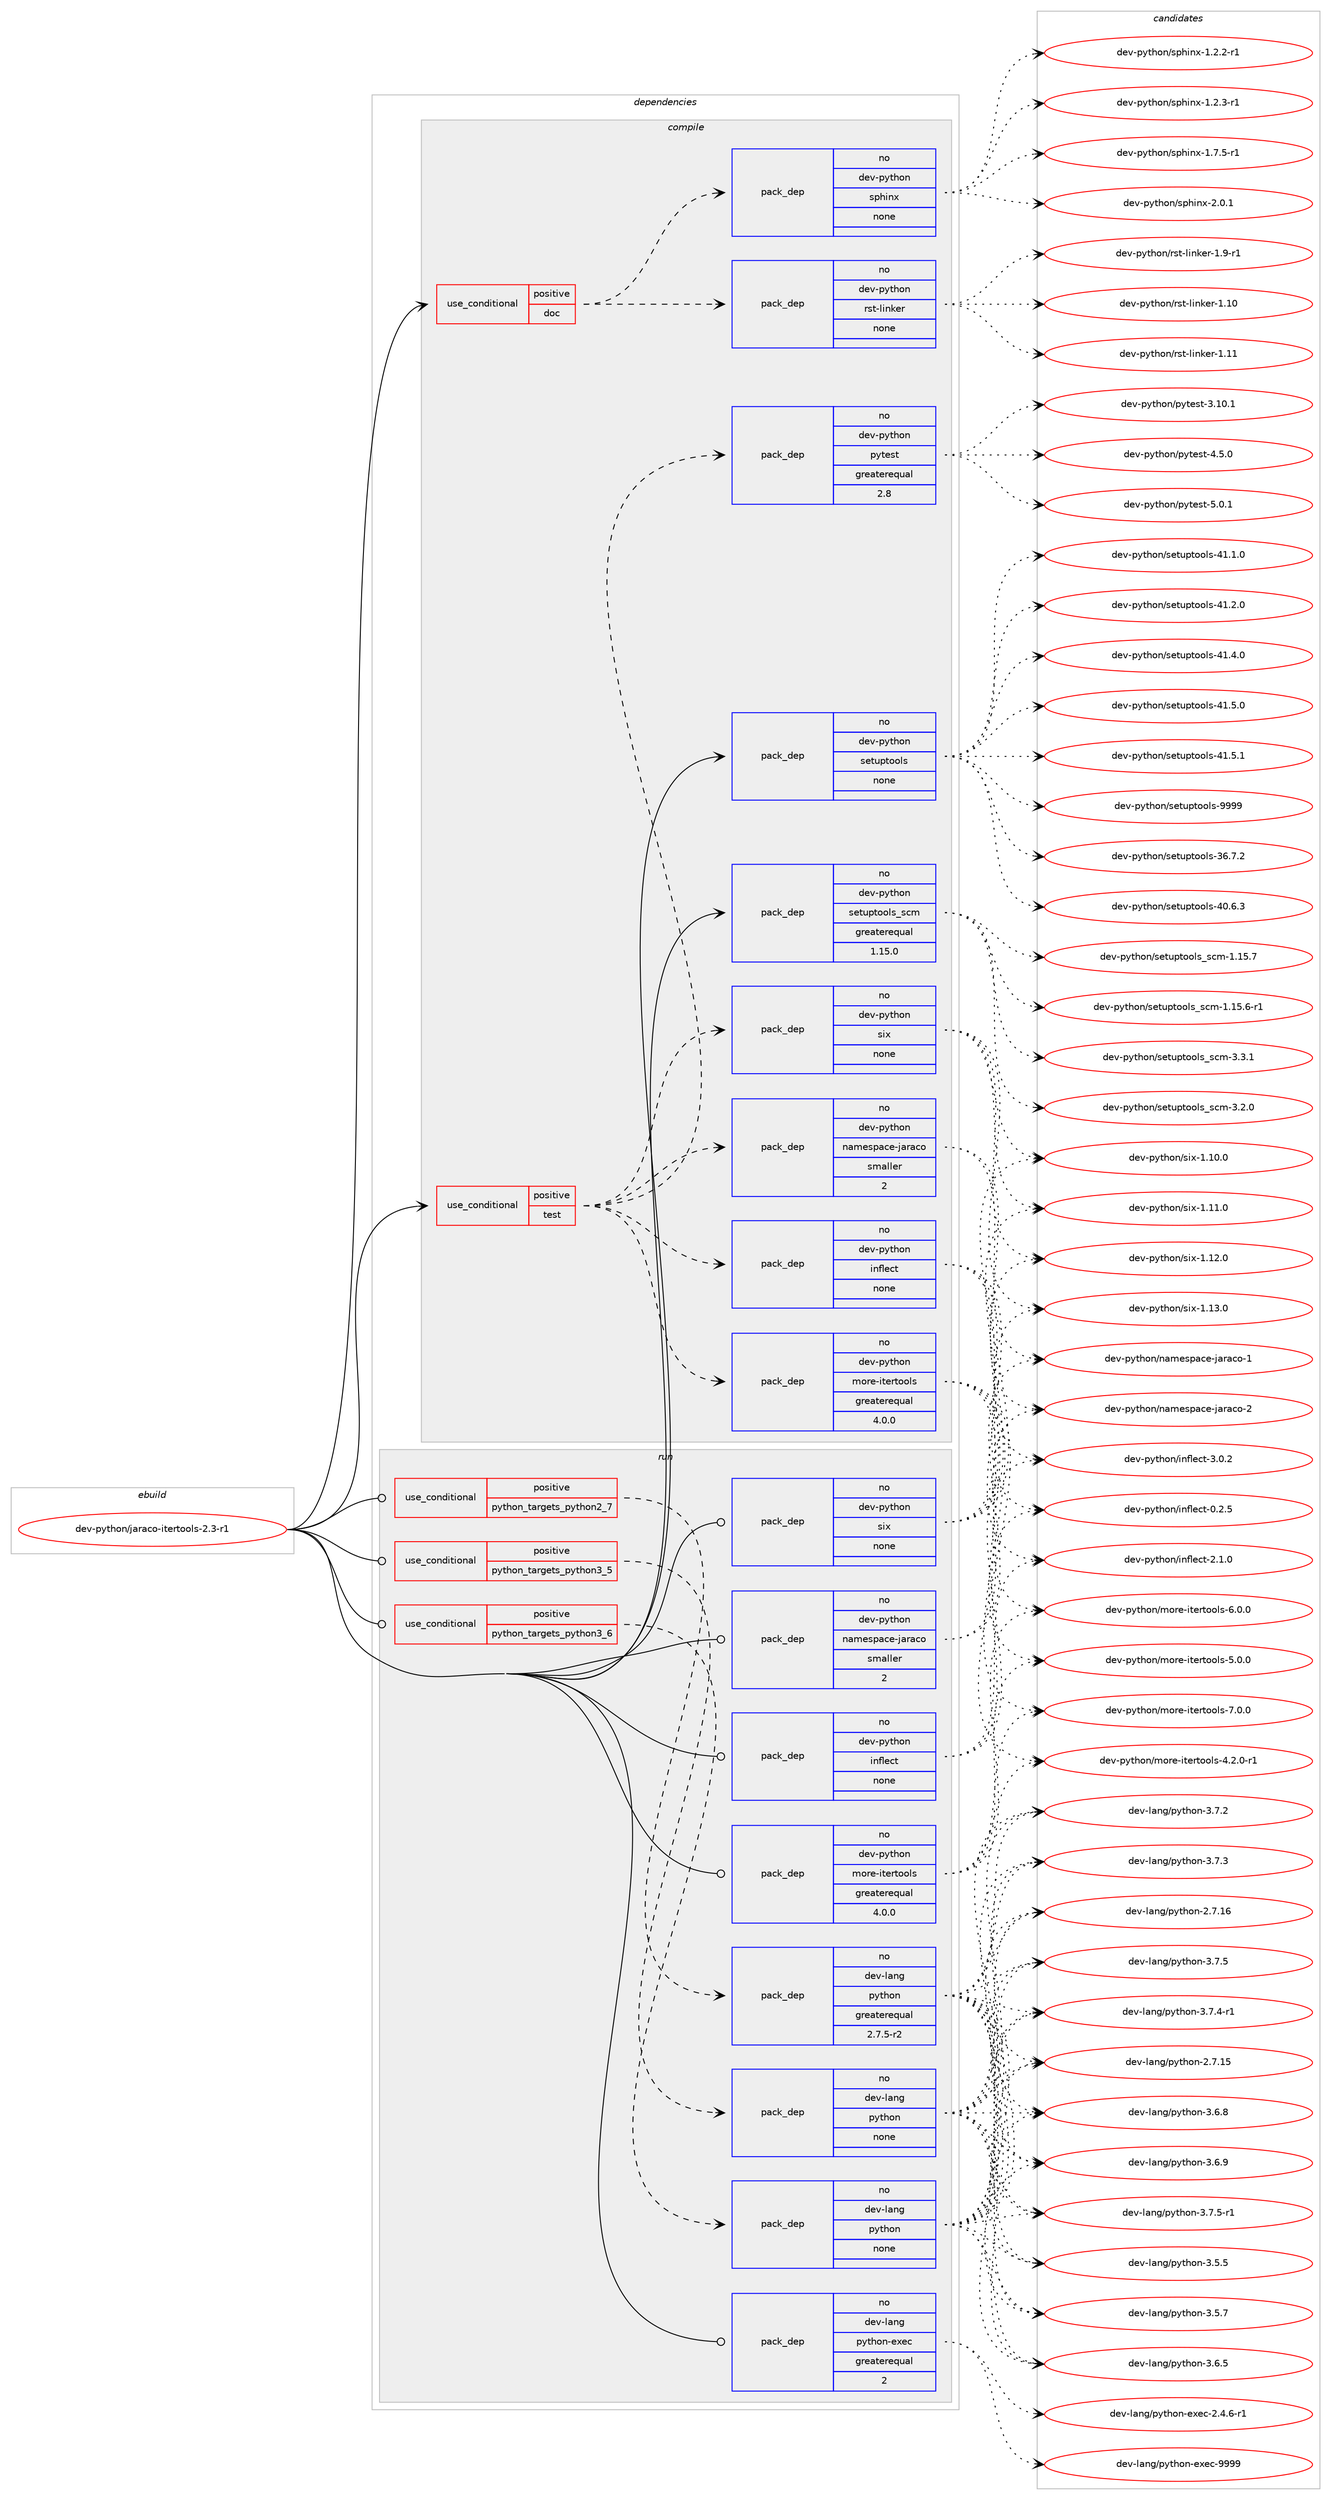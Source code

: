 digraph prolog {

# *************
# Graph options
# *************

newrank=true;
concentrate=true;
compound=true;
graph [rankdir=LR,fontname=Helvetica,fontsize=10,ranksep=1.5];#, ranksep=2.5, nodesep=0.2];
edge  [arrowhead=vee];
node  [fontname=Helvetica,fontsize=10];

# **********
# The ebuild
# **********

subgraph cluster_leftcol {
color=gray;
rank=same;
label=<<i>ebuild</i>>;
id [label="dev-python/jaraco-itertools-2.3-r1", color=red, width=4, href="../dev-python/jaraco-itertools-2.3-r1.svg"];
}

# ****************
# The dependencies
# ****************

subgraph cluster_midcol {
color=gray;
label=<<i>dependencies</i>>;
subgraph cluster_compile {
fillcolor="#eeeeee";
style=filled;
label=<<i>compile</i>>;
subgraph cond141221 {
dependency610574 [label=<<TABLE BORDER="0" CELLBORDER="1" CELLSPACING="0" CELLPADDING="4"><TR><TD ROWSPAN="3" CELLPADDING="10">use_conditional</TD></TR><TR><TD>positive</TD></TR><TR><TD>doc</TD></TR></TABLE>>, shape=none, color=red];
subgraph pack457554 {
dependency610575 [label=<<TABLE BORDER="0" CELLBORDER="1" CELLSPACING="0" CELLPADDING="4" WIDTH="220"><TR><TD ROWSPAN="6" CELLPADDING="30">pack_dep</TD></TR><TR><TD WIDTH="110">no</TD></TR><TR><TD>dev-python</TD></TR><TR><TD>sphinx</TD></TR><TR><TD>none</TD></TR><TR><TD></TD></TR></TABLE>>, shape=none, color=blue];
}
dependency610574:e -> dependency610575:w [weight=20,style="dashed",arrowhead="vee"];
subgraph pack457555 {
dependency610576 [label=<<TABLE BORDER="0" CELLBORDER="1" CELLSPACING="0" CELLPADDING="4" WIDTH="220"><TR><TD ROWSPAN="6" CELLPADDING="30">pack_dep</TD></TR><TR><TD WIDTH="110">no</TD></TR><TR><TD>dev-python</TD></TR><TR><TD>rst-linker</TD></TR><TR><TD>none</TD></TR><TR><TD></TD></TR></TABLE>>, shape=none, color=blue];
}
dependency610574:e -> dependency610576:w [weight=20,style="dashed",arrowhead="vee"];
}
id:e -> dependency610574:w [weight=20,style="solid",arrowhead="vee"];
subgraph cond141222 {
dependency610577 [label=<<TABLE BORDER="0" CELLBORDER="1" CELLSPACING="0" CELLPADDING="4"><TR><TD ROWSPAN="3" CELLPADDING="10">use_conditional</TD></TR><TR><TD>positive</TD></TR><TR><TD>test</TD></TR></TABLE>>, shape=none, color=red];
subgraph pack457556 {
dependency610578 [label=<<TABLE BORDER="0" CELLBORDER="1" CELLSPACING="0" CELLPADDING="4" WIDTH="220"><TR><TD ROWSPAN="6" CELLPADDING="30">pack_dep</TD></TR><TR><TD WIDTH="110">no</TD></TR><TR><TD>dev-python</TD></TR><TR><TD>namespace-jaraco</TD></TR><TR><TD>smaller</TD></TR><TR><TD>2</TD></TR></TABLE>>, shape=none, color=blue];
}
dependency610577:e -> dependency610578:w [weight=20,style="dashed",arrowhead="vee"];
subgraph pack457557 {
dependency610579 [label=<<TABLE BORDER="0" CELLBORDER="1" CELLSPACING="0" CELLPADDING="4" WIDTH="220"><TR><TD ROWSPAN="6" CELLPADDING="30">pack_dep</TD></TR><TR><TD WIDTH="110">no</TD></TR><TR><TD>dev-python</TD></TR><TR><TD>six</TD></TR><TR><TD>none</TD></TR><TR><TD></TD></TR></TABLE>>, shape=none, color=blue];
}
dependency610577:e -> dependency610579:w [weight=20,style="dashed",arrowhead="vee"];
subgraph pack457558 {
dependency610580 [label=<<TABLE BORDER="0" CELLBORDER="1" CELLSPACING="0" CELLPADDING="4" WIDTH="220"><TR><TD ROWSPAN="6" CELLPADDING="30">pack_dep</TD></TR><TR><TD WIDTH="110">no</TD></TR><TR><TD>dev-python</TD></TR><TR><TD>inflect</TD></TR><TR><TD>none</TD></TR><TR><TD></TD></TR></TABLE>>, shape=none, color=blue];
}
dependency610577:e -> dependency610580:w [weight=20,style="dashed",arrowhead="vee"];
subgraph pack457559 {
dependency610581 [label=<<TABLE BORDER="0" CELLBORDER="1" CELLSPACING="0" CELLPADDING="4" WIDTH="220"><TR><TD ROWSPAN="6" CELLPADDING="30">pack_dep</TD></TR><TR><TD WIDTH="110">no</TD></TR><TR><TD>dev-python</TD></TR><TR><TD>more-itertools</TD></TR><TR><TD>greaterequal</TD></TR><TR><TD>4.0.0</TD></TR></TABLE>>, shape=none, color=blue];
}
dependency610577:e -> dependency610581:w [weight=20,style="dashed",arrowhead="vee"];
subgraph pack457560 {
dependency610582 [label=<<TABLE BORDER="0" CELLBORDER="1" CELLSPACING="0" CELLPADDING="4" WIDTH="220"><TR><TD ROWSPAN="6" CELLPADDING="30">pack_dep</TD></TR><TR><TD WIDTH="110">no</TD></TR><TR><TD>dev-python</TD></TR><TR><TD>pytest</TD></TR><TR><TD>greaterequal</TD></TR><TR><TD>2.8</TD></TR></TABLE>>, shape=none, color=blue];
}
dependency610577:e -> dependency610582:w [weight=20,style="dashed",arrowhead="vee"];
}
id:e -> dependency610577:w [weight=20,style="solid",arrowhead="vee"];
subgraph pack457561 {
dependency610583 [label=<<TABLE BORDER="0" CELLBORDER="1" CELLSPACING="0" CELLPADDING="4" WIDTH="220"><TR><TD ROWSPAN="6" CELLPADDING="30">pack_dep</TD></TR><TR><TD WIDTH="110">no</TD></TR><TR><TD>dev-python</TD></TR><TR><TD>setuptools</TD></TR><TR><TD>none</TD></TR><TR><TD></TD></TR></TABLE>>, shape=none, color=blue];
}
id:e -> dependency610583:w [weight=20,style="solid",arrowhead="vee"];
subgraph pack457562 {
dependency610584 [label=<<TABLE BORDER="0" CELLBORDER="1" CELLSPACING="0" CELLPADDING="4" WIDTH="220"><TR><TD ROWSPAN="6" CELLPADDING="30">pack_dep</TD></TR><TR><TD WIDTH="110">no</TD></TR><TR><TD>dev-python</TD></TR><TR><TD>setuptools_scm</TD></TR><TR><TD>greaterequal</TD></TR><TR><TD>1.15.0</TD></TR></TABLE>>, shape=none, color=blue];
}
id:e -> dependency610584:w [weight=20,style="solid",arrowhead="vee"];
}
subgraph cluster_compileandrun {
fillcolor="#eeeeee";
style=filled;
label=<<i>compile and run</i>>;
}
subgraph cluster_run {
fillcolor="#eeeeee";
style=filled;
label=<<i>run</i>>;
subgraph cond141223 {
dependency610585 [label=<<TABLE BORDER="0" CELLBORDER="1" CELLSPACING="0" CELLPADDING="4"><TR><TD ROWSPAN="3" CELLPADDING="10">use_conditional</TD></TR><TR><TD>positive</TD></TR><TR><TD>python_targets_python2_7</TD></TR></TABLE>>, shape=none, color=red];
subgraph pack457563 {
dependency610586 [label=<<TABLE BORDER="0" CELLBORDER="1" CELLSPACING="0" CELLPADDING="4" WIDTH="220"><TR><TD ROWSPAN="6" CELLPADDING="30">pack_dep</TD></TR><TR><TD WIDTH="110">no</TD></TR><TR><TD>dev-lang</TD></TR><TR><TD>python</TD></TR><TR><TD>greaterequal</TD></TR><TR><TD>2.7.5-r2</TD></TR></TABLE>>, shape=none, color=blue];
}
dependency610585:e -> dependency610586:w [weight=20,style="dashed",arrowhead="vee"];
}
id:e -> dependency610585:w [weight=20,style="solid",arrowhead="odot"];
subgraph cond141224 {
dependency610587 [label=<<TABLE BORDER="0" CELLBORDER="1" CELLSPACING="0" CELLPADDING="4"><TR><TD ROWSPAN="3" CELLPADDING="10">use_conditional</TD></TR><TR><TD>positive</TD></TR><TR><TD>python_targets_python3_5</TD></TR></TABLE>>, shape=none, color=red];
subgraph pack457564 {
dependency610588 [label=<<TABLE BORDER="0" CELLBORDER="1" CELLSPACING="0" CELLPADDING="4" WIDTH="220"><TR><TD ROWSPAN="6" CELLPADDING="30">pack_dep</TD></TR><TR><TD WIDTH="110">no</TD></TR><TR><TD>dev-lang</TD></TR><TR><TD>python</TD></TR><TR><TD>none</TD></TR><TR><TD></TD></TR></TABLE>>, shape=none, color=blue];
}
dependency610587:e -> dependency610588:w [weight=20,style="dashed",arrowhead="vee"];
}
id:e -> dependency610587:w [weight=20,style="solid",arrowhead="odot"];
subgraph cond141225 {
dependency610589 [label=<<TABLE BORDER="0" CELLBORDER="1" CELLSPACING="0" CELLPADDING="4"><TR><TD ROWSPAN="3" CELLPADDING="10">use_conditional</TD></TR><TR><TD>positive</TD></TR><TR><TD>python_targets_python3_6</TD></TR></TABLE>>, shape=none, color=red];
subgraph pack457565 {
dependency610590 [label=<<TABLE BORDER="0" CELLBORDER="1" CELLSPACING="0" CELLPADDING="4" WIDTH="220"><TR><TD ROWSPAN="6" CELLPADDING="30">pack_dep</TD></TR><TR><TD WIDTH="110">no</TD></TR><TR><TD>dev-lang</TD></TR><TR><TD>python</TD></TR><TR><TD>none</TD></TR><TR><TD></TD></TR></TABLE>>, shape=none, color=blue];
}
dependency610589:e -> dependency610590:w [weight=20,style="dashed",arrowhead="vee"];
}
id:e -> dependency610589:w [weight=20,style="solid",arrowhead="odot"];
subgraph pack457566 {
dependency610591 [label=<<TABLE BORDER="0" CELLBORDER="1" CELLSPACING="0" CELLPADDING="4" WIDTH="220"><TR><TD ROWSPAN="6" CELLPADDING="30">pack_dep</TD></TR><TR><TD WIDTH="110">no</TD></TR><TR><TD>dev-lang</TD></TR><TR><TD>python-exec</TD></TR><TR><TD>greaterequal</TD></TR><TR><TD>2</TD></TR></TABLE>>, shape=none, color=blue];
}
id:e -> dependency610591:w [weight=20,style="solid",arrowhead="odot"];
subgraph pack457567 {
dependency610592 [label=<<TABLE BORDER="0" CELLBORDER="1" CELLSPACING="0" CELLPADDING="4" WIDTH="220"><TR><TD ROWSPAN="6" CELLPADDING="30">pack_dep</TD></TR><TR><TD WIDTH="110">no</TD></TR><TR><TD>dev-python</TD></TR><TR><TD>inflect</TD></TR><TR><TD>none</TD></TR><TR><TD></TD></TR></TABLE>>, shape=none, color=blue];
}
id:e -> dependency610592:w [weight=20,style="solid",arrowhead="odot"];
subgraph pack457568 {
dependency610593 [label=<<TABLE BORDER="0" CELLBORDER="1" CELLSPACING="0" CELLPADDING="4" WIDTH="220"><TR><TD ROWSPAN="6" CELLPADDING="30">pack_dep</TD></TR><TR><TD WIDTH="110">no</TD></TR><TR><TD>dev-python</TD></TR><TR><TD>more-itertools</TD></TR><TR><TD>greaterequal</TD></TR><TR><TD>4.0.0</TD></TR></TABLE>>, shape=none, color=blue];
}
id:e -> dependency610593:w [weight=20,style="solid",arrowhead="odot"];
subgraph pack457569 {
dependency610594 [label=<<TABLE BORDER="0" CELLBORDER="1" CELLSPACING="0" CELLPADDING="4" WIDTH="220"><TR><TD ROWSPAN="6" CELLPADDING="30">pack_dep</TD></TR><TR><TD WIDTH="110">no</TD></TR><TR><TD>dev-python</TD></TR><TR><TD>namespace-jaraco</TD></TR><TR><TD>smaller</TD></TR><TR><TD>2</TD></TR></TABLE>>, shape=none, color=blue];
}
id:e -> dependency610594:w [weight=20,style="solid",arrowhead="odot"];
subgraph pack457570 {
dependency610595 [label=<<TABLE BORDER="0" CELLBORDER="1" CELLSPACING="0" CELLPADDING="4" WIDTH="220"><TR><TD ROWSPAN="6" CELLPADDING="30">pack_dep</TD></TR><TR><TD WIDTH="110">no</TD></TR><TR><TD>dev-python</TD></TR><TR><TD>six</TD></TR><TR><TD>none</TD></TR><TR><TD></TD></TR></TABLE>>, shape=none, color=blue];
}
id:e -> dependency610595:w [weight=20,style="solid",arrowhead="odot"];
}
}

# **************
# The candidates
# **************

subgraph cluster_choices {
rank=same;
color=gray;
label=<<i>candidates</i>>;

subgraph choice457554 {
color=black;
nodesep=1;
choice10010111845112121116104111110471151121041051101204549465046504511449 [label="dev-python/sphinx-1.2.2-r1", color=red, width=4,href="../dev-python/sphinx-1.2.2-r1.svg"];
choice10010111845112121116104111110471151121041051101204549465046514511449 [label="dev-python/sphinx-1.2.3-r1", color=red, width=4,href="../dev-python/sphinx-1.2.3-r1.svg"];
choice10010111845112121116104111110471151121041051101204549465546534511449 [label="dev-python/sphinx-1.7.5-r1", color=red, width=4,href="../dev-python/sphinx-1.7.5-r1.svg"];
choice1001011184511212111610411111047115112104105110120455046484649 [label="dev-python/sphinx-2.0.1", color=red, width=4,href="../dev-python/sphinx-2.0.1.svg"];
dependency610575:e -> choice10010111845112121116104111110471151121041051101204549465046504511449:w [style=dotted,weight="100"];
dependency610575:e -> choice10010111845112121116104111110471151121041051101204549465046514511449:w [style=dotted,weight="100"];
dependency610575:e -> choice10010111845112121116104111110471151121041051101204549465546534511449:w [style=dotted,weight="100"];
dependency610575:e -> choice1001011184511212111610411111047115112104105110120455046484649:w [style=dotted,weight="100"];
}
subgraph choice457555 {
color=black;
nodesep=1;
choice1001011184511212111610411111047114115116451081051101071011144549464948 [label="dev-python/rst-linker-1.10", color=red, width=4,href="../dev-python/rst-linker-1.10.svg"];
choice1001011184511212111610411111047114115116451081051101071011144549464949 [label="dev-python/rst-linker-1.11", color=red, width=4,href="../dev-python/rst-linker-1.11.svg"];
choice100101118451121211161041111104711411511645108105110107101114454946574511449 [label="dev-python/rst-linker-1.9-r1", color=red, width=4,href="../dev-python/rst-linker-1.9-r1.svg"];
dependency610576:e -> choice1001011184511212111610411111047114115116451081051101071011144549464948:w [style=dotted,weight="100"];
dependency610576:e -> choice1001011184511212111610411111047114115116451081051101071011144549464949:w [style=dotted,weight="100"];
dependency610576:e -> choice100101118451121211161041111104711411511645108105110107101114454946574511449:w [style=dotted,weight="100"];
}
subgraph choice457556 {
color=black;
nodesep=1;
choice1001011184511212111610411111047110971091011151129799101451069711497991114549 [label="dev-python/namespace-jaraco-1", color=red, width=4,href="../dev-python/namespace-jaraco-1.svg"];
choice1001011184511212111610411111047110971091011151129799101451069711497991114550 [label="dev-python/namespace-jaraco-2", color=red, width=4,href="../dev-python/namespace-jaraco-2.svg"];
dependency610578:e -> choice1001011184511212111610411111047110971091011151129799101451069711497991114549:w [style=dotted,weight="100"];
dependency610578:e -> choice1001011184511212111610411111047110971091011151129799101451069711497991114550:w [style=dotted,weight="100"];
}
subgraph choice457557 {
color=black;
nodesep=1;
choice100101118451121211161041111104711510512045494649484648 [label="dev-python/six-1.10.0", color=red, width=4,href="../dev-python/six-1.10.0.svg"];
choice100101118451121211161041111104711510512045494649494648 [label="dev-python/six-1.11.0", color=red, width=4,href="../dev-python/six-1.11.0.svg"];
choice100101118451121211161041111104711510512045494649504648 [label="dev-python/six-1.12.0", color=red, width=4,href="../dev-python/six-1.12.0.svg"];
choice100101118451121211161041111104711510512045494649514648 [label="dev-python/six-1.13.0", color=red, width=4,href="../dev-python/six-1.13.0.svg"];
dependency610579:e -> choice100101118451121211161041111104711510512045494649484648:w [style=dotted,weight="100"];
dependency610579:e -> choice100101118451121211161041111104711510512045494649494648:w [style=dotted,weight="100"];
dependency610579:e -> choice100101118451121211161041111104711510512045494649504648:w [style=dotted,weight="100"];
dependency610579:e -> choice100101118451121211161041111104711510512045494649514648:w [style=dotted,weight="100"];
}
subgraph choice457558 {
color=black;
nodesep=1;
choice100101118451121211161041111104710511010210810199116454846504653 [label="dev-python/inflect-0.2.5", color=red, width=4,href="../dev-python/inflect-0.2.5.svg"];
choice100101118451121211161041111104710511010210810199116455046494648 [label="dev-python/inflect-2.1.0", color=red, width=4,href="../dev-python/inflect-2.1.0.svg"];
choice100101118451121211161041111104710511010210810199116455146484650 [label="dev-python/inflect-3.0.2", color=red, width=4,href="../dev-python/inflect-3.0.2.svg"];
dependency610580:e -> choice100101118451121211161041111104710511010210810199116454846504653:w [style=dotted,weight="100"];
dependency610580:e -> choice100101118451121211161041111104710511010210810199116455046494648:w [style=dotted,weight="100"];
dependency610580:e -> choice100101118451121211161041111104710511010210810199116455146484650:w [style=dotted,weight="100"];
}
subgraph choice457559 {
color=black;
nodesep=1;
choice1001011184511212111610411111047109111114101451051161011141161111111081154552465046484511449 [label="dev-python/more-itertools-4.2.0-r1", color=red, width=4,href="../dev-python/more-itertools-4.2.0-r1.svg"];
choice100101118451121211161041111104710911111410145105116101114116111111108115455346484648 [label="dev-python/more-itertools-5.0.0", color=red, width=4,href="../dev-python/more-itertools-5.0.0.svg"];
choice100101118451121211161041111104710911111410145105116101114116111111108115455446484648 [label="dev-python/more-itertools-6.0.0", color=red, width=4,href="../dev-python/more-itertools-6.0.0.svg"];
choice100101118451121211161041111104710911111410145105116101114116111111108115455546484648 [label="dev-python/more-itertools-7.0.0", color=red, width=4,href="../dev-python/more-itertools-7.0.0.svg"];
dependency610581:e -> choice1001011184511212111610411111047109111114101451051161011141161111111081154552465046484511449:w [style=dotted,weight="100"];
dependency610581:e -> choice100101118451121211161041111104710911111410145105116101114116111111108115455346484648:w [style=dotted,weight="100"];
dependency610581:e -> choice100101118451121211161041111104710911111410145105116101114116111111108115455446484648:w [style=dotted,weight="100"];
dependency610581:e -> choice100101118451121211161041111104710911111410145105116101114116111111108115455546484648:w [style=dotted,weight="100"];
}
subgraph choice457560 {
color=black;
nodesep=1;
choice100101118451121211161041111104711212111610111511645514649484649 [label="dev-python/pytest-3.10.1", color=red, width=4,href="../dev-python/pytest-3.10.1.svg"];
choice1001011184511212111610411111047112121116101115116455246534648 [label="dev-python/pytest-4.5.0", color=red, width=4,href="../dev-python/pytest-4.5.0.svg"];
choice1001011184511212111610411111047112121116101115116455346484649 [label="dev-python/pytest-5.0.1", color=red, width=4,href="../dev-python/pytest-5.0.1.svg"];
dependency610582:e -> choice100101118451121211161041111104711212111610111511645514649484649:w [style=dotted,weight="100"];
dependency610582:e -> choice1001011184511212111610411111047112121116101115116455246534648:w [style=dotted,weight="100"];
dependency610582:e -> choice1001011184511212111610411111047112121116101115116455346484649:w [style=dotted,weight="100"];
}
subgraph choice457561 {
color=black;
nodesep=1;
choice100101118451121211161041111104711510111611711211611111110811545515446554650 [label="dev-python/setuptools-36.7.2", color=red, width=4,href="../dev-python/setuptools-36.7.2.svg"];
choice100101118451121211161041111104711510111611711211611111110811545524846544651 [label="dev-python/setuptools-40.6.3", color=red, width=4,href="../dev-python/setuptools-40.6.3.svg"];
choice100101118451121211161041111104711510111611711211611111110811545524946494648 [label="dev-python/setuptools-41.1.0", color=red, width=4,href="../dev-python/setuptools-41.1.0.svg"];
choice100101118451121211161041111104711510111611711211611111110811545524946504648 [label="dev-python/setuptools-41.2.0", color=red, width=4,href="../dev-python/setuptools-41.2.0.svg"];
choice100101118451121211161041111104711510111611711211611111110811545524946524648 [label="dev-python/setuptools-41.4.0", color=red, width=4,href="../dev-python/setuptools-41.4.0.svg"];
choice100101118451121211161041111104711510111611711211611111110811545524946534648 [label="dev-python/setuptools-41.5.0", color=red, width=4,href="../dev-python/setuptools-41.5.0.svg"];
choice100101118451121211161041111104711510111611711211611111110811545524946534649 [label="dev-python/setuptools-41.5.1", color=red, width=4,href="../dev-python/setuptools-41.5.1.svg"];
choice10010111845112121116104111110471151011161171121161111111081154557575757 [label="dev-python/setuptools-9999", color=red, width=4,href="../dev-python/setuptools-9999.svg"];
dependency610583:e -> choice100101118451121211161041111104711510111611711211611111110811545515446554650:w [style=dotted,weight="100"];
dependency610583:e -> choice100101118451121211161041111104711510111611711211611111110811545524846544651:w [style=dotted,weight="100"];
dependency610583:e -> choice100101118451121211161041111104711510111611711211611111110811545524946494648:w [style=dotted,weight="100"];
dependency610583:e -> choice100101118451121211161041111104711510111611711211611111110811545524946504648:w [style=dotted,weight="100"];
dependency610583:e -> choice100101118451121211161041111104711510111611711211611111110811545524946524648:w [style=dotted,weight="100"];
dependency610583:e -> choice100101118451121211161041111104711510111611711211611111110811545524946534648:w [style=dotted,weight="100"];
dependency610583:e -> choice100101118451121211161041111104711510111611711211611111110811545524946534649:w [style=dotted,weight="100"];
dependency610583:e -> choice10010111845112121116104111110471151011161171121161111111081154557575757:w [style=dotted,weight="100"];
}
subgraph choice457562 {
color=black;
nodesep=1;
choice10010111845112121116104111110471151011161171121161111111081159511599109454946495346544511449 [label="dev-python/setuptools_scm-1.15.6-r1", color=red, width=4,href="../dev-python/setuptools_scm-1.15.6-r1.svg"];
choice1001011184511212111610411111047115101116117112116111111108115951159910945494649534655 [label="dev-python/setuptools_scm-1.15.7", color=red, width=4,href="../dev-python/setuptools_scm-1.15.7.svg"];
choice10010111845112121116104111110471151011161171121161111111081159511599109455146504648 [label="dev-python/setuptools_scm-3.2.0", color=red, width=4,href="../dev-python/setuptools_scm-3.2.0.svg"];
choice10010111845112121116104111110471151011161171121161111111081159511599109455146514649 [label="dev-python/setuptools_scm-3.3.1", color=red, width=4,href="../dev-python/setuptools_scm-3.3.1.svg"];
dependency610584:e -> choice10010111845112121116104111110471151011161171121161111111081159511599109454946495346544511449:w [style=dotted,weight="100"];
dependency610584:e -> choice1001011184511212111610411111047115101116117112116111111108115951159910945494649534655:w [style=dotted,weight="100"];
dependency610584:e -> choice10010111845112121116104111110471151011161171121161111111081159511599109455146504648:w [style=dotted,weight="100"];
dependency610584:e -> choice10010111845112121116104111110471151011161171121161111111081159511599109455146514649:w [style=dotted,weight="100"];
}
subgraph choice457563 {
color=black;
nodesep=1;
choice10010111845108971101034711212111610411111045504655464953 [label="dev-lang/python-2.7.15", color=red, width=4,href="../dev-lang/python-2.7.15.svg"];
choice10010111845108971101034711212111610411111045504655464954 [label="dev-lang/python-2.7.16", color=red, width=4,href="../dev-lang/python-2.7.16.svg"];
choice100101118451089711010347112121116104111110455146534653 [label="dev-lang/python-3.5.5", color=red, width=4,href="../dev-lang/python-3.5.5.svg"];
choice100101118451089711010347112121116104111110455146534655 [label="dev-lang/python-3.5.7", color=red, width=4,href="../dev-lang/python-3.5.7.svg"];
choice100101118451089711010347112121116104111110455146544653 [label="dev-lang/python-3.6.5", color=red, width=4,href="../dev-lang/python-3.6.5.svg"];
choice100101118451089711010347112121116104111110455146544656 [label="dev-lang/python-3.6.8", color=red, width=4,href="../dev-lang/python-3.6.8.svg"];
choice100101118451089711010347112121116104111110455146544657 [label="dev-lang/python-3.6.9", color=red, width=4,href="../dev-lang/python-3.6.9.svg"];
choice100101118451089711010347112121116104111110455146554650 [label="dev-lang/python-3.7.2", color=red, width=4,href="../dev-lang/python-3.7.2.svg"];
choice100101118451089711010347112121116104111110455146554651 [label="dev-lang/python-3.7.3", color=red, width=4,href="../dev-lang/python-3.7.3.svg"];
choice1001011184510897110103471121211161041111104551465546524511449 [label="dev-lang/python-3.7.4-r1", color=red, width=4,href="../dev-lang/python-3.7.4-r1.svg"];
choice100101118451089711010347112121116104111110455146554653 [label="dev-lang/python-3.7.5", color=red, width=4,href="../dev-lang/python-3.7.5.svg"];
choice1001011184510897110103471121211161041111104551465546534511449 [label="dev-lang/python-3.7.5-r1", color=red, width=4,href="../dev-lang/python-3.7.5-r1.svg"];
dependency610586:e -> choice10010111845108971101034711212111610411111045504655464953:w [style=dotted,weight="100"];
dependency610586:e -> choice10010111845108971101034711212111610411111045504655464954:w [style=dotted,weight="100"];
dependency610586:e -> choice100101118451089711010347112121116104111110455146534653:w [style=dotted,weight="100"];
dependency610586:e -> choice100101118451089711010347112121116104111110455146534655:w [style=dotted,weight="100"];
dependency610586:e -> choice100101118451089711010347112121116104111110455146544653:w [style=dotted,weight="100"];
dependency610586:e -> choice100101118451089711010347112121116104111110455146544656:w [style=dotted,weight="100"];
dependency610586:e -> choice100101118451089711010347112121116104111110455146544657:w [style=dotted,weight="100"];
dependency610586:e -> choice100101118451089711010347112121116104111110455146554650:w [style=dotted,weight="100"];
dependency610586:e -> choice100101118451089711010347112121116104111110455146554651:w [style=dotted,weight="100"];
dependency610586:e -> choice1001011184510897110103471121211161041111104551465546524511449:w [style=dotted,weight="100"];
dependency610586:e -> choice100101118451089711010347112121116104111110455146554653:w [style=dotted,weight="100"];
dependency610586:e -> choice1001011184510897110103471121211161041111104551465546534511449:w [style=dotted,weight="100"];
}
subgraph choice457564 {
color=black;
nodesep=1;
choice10010111845108971101034711212111610411111045504655464953 [label="dev-lang/python-2.7.15", color=red, width=4,href="../dev-lang/python-2.7.15.svg"];
choice10010111845108971101034711212111610411111045504655464954 [label="dev-lang/python-2.7.16", color=red, width=4,href="../dev-lang/python-2.7.16.svg"];
choice100101118451089711010347112121116104111110455146534653 [label="dev-lang/python-3.5.5", color=red, width=4,href="../dev-lang/python-3.5.5.svg"];
choice100101118451089711010347112121116104111110455146534655 [label="dev-lang/python-3.5.7", color=red, width=4,href="../dev-lang/python-3.5.7.svg"];
choice100101118451089711010347112121116104111110455146544653 [label="dev-lang/python-3.6.5", color=red, width=4,href="../dev-lang/python-3.6.5.svg"];
choice100101118451089711010347112121116104111110455146544656 [label="dev-lang/python-3.6.8", color=red, width=4,href="../dev-lang/python-3.6.8.svg"];
choice100101118451089711010347112121116104111110455146544657 [label="dev-lang/python-3.6.9", color=red, width=4,href="../dev-lang/python-3.6.9.svg"];
choice100101118451089711010347112121116104111110455146554650 [label="dev-lang/python-3.7.2", color=red, width=4,href="../dev-lang/python-3.7.2.svg"];
choice100101118451089711010347112121116104111110455146554651 [label="dev-lang/python-3.7.3", color=red, width=4,href="../dev-lang/python-3.7.3.svg"];
choice1001011184510897110103471121211161041111104551465546524511449 [label="dev-lang/python-3.7.4-r1", color=red, width=4,href="../dev-lang/python-3.7.4-r1.svg"];
choice100101118451089711010347112121116104111110455146554653 [label="dev-lang/python-3.7.5", color=red, width=4,href="../dev-lang/python-3.7.5.svg"];
choice1001011184510897110103471121211161041111104551465546534511449 [label="dev-lang/python-3.7.5-r1", color=red, width=4,href="../dev-lang/python-3.7.5-r1.svg"];
dependency610588:e -> choice10010111845108971101034711212111610411111045504655464953:w [style=dotted,weight="100"];
dependency610588:e -> choice10010111845108971101034711212111610411111045504655464954:w [style=dotted,weight="100"];
dependency610588:e -> choice100101118451089711010347112121116104111110455146534653:w [style=dotted,weight="100"];
dependency610588:e -> choice100101118451089711010347112121116104111110455146534655:w [style=dotted,weight="100"];
dependency610588:e -> choice100101118451089711010347112121116104111110455146544653:w [style=dotted,weight="100"];
dependency610588:e -> choice100101118451089711010347112121116104111110455146544656:w [style=dotted,weight="100"];
dependency610588:e -> choice100101118451089711010347112121116104111110455146544657:w [style=dotted,weight="100"];
dependency610588:e -> choice100101118451089711010347112121116104111110455146554650:w [style=dotted,weight="100"];
dependency610588:e -> choice100101118451089711010347112121116104111110455146554651:w [style=dotted,weight="100"];
dependency610588:e -> choice1001011184510897110103471121211161041111104551465546524511449:w [style=dotted,weight="100"];
dependency610588:e -> choice100101118451089711010347112121116104111110455146554653:w [style=dotted,weight="100"];
dependency610588:e -> choice1001011184510897110103471121211161041111104551465546534511449:w [style=dotted,weight="100"];
}
subgraph choice457565 {
color=black;
nodesep=1;
choice10010111845108971101034711212111610411111045504655464953 [label="dev-lang/python-2.7.15", color=red, width=4,href="../dev-lang/python-2.7.15.svg"];
choice10010111845108971101034711212111610411111045504655464954 [label="dev-lang/python-2.7.16", color=red, width=4,href="../dev-lang/python-2.7.16.svg"];
choice100101118451089711010347112121116104111110455146534653 [label="dev-lang/python-3.5.5", color=red, width=4,href="../dev-lang/python-3.5.5.svg"];
choice100101118451089711010347112121116104111110455146534655 [label="dev-lang/python-3.5.7", color=red, width=4,href="../dev-lang/python-3.5.7.svg"];
choice100101118451089711010347112121116104111110455146544653 [label="dev-lang/python-3.6.5", color=red, width=4,href="../dev-lang/python-3.6.5.svg"];
choice100101118451089711010347112121116104111110455146544656 [label="dev-lang/python-3.6.8", color=red, width=4,href="../dev-lang/python-3.6.8.svg"];
choice100101118451089711010347112121116104111110455146544657 [label="dev-lang/python-3.6.9", color=red, width=4,href="../dev-lang/python-3.6.9.svg"];
choice100101118451089711010347112121116104111110455146554650 [label="dev-lang/python-3.7.2", color=red, width=4,href="../dev-lang/python-3.7.2.svg"];
choice100101118451089711010347112121116104111110455146554651 [label="dev-lang/python-3.7.3", color=red, width=4,href="../dev-lang/python-3.7.3.svg"];
choice1001011184510897110103471121211161041111104551465546524511449 [label="dev-lang/python-3.7.4-r1", color=red, width=4,href="../dev-lang/python-3.7.4-r1.svg"];
choice100101118451089711010347112121116104111110455146554653 [label="dev-lang/python-3.7.5", color=red, width=4,href="../dev-lang/python-3.7.5.svg"];
choice1001011184510897110103471121211161041111104551465546534511449 [label="dev-lang/python-3.7.5-r1", color=red, width=4,href="../dev-lang/python-3.7.5-r1.svg"];
dependency610590:e -> choice10010111845108971101034711212111610411111045504655464953:w [style=dotted,weight="100"];
dependency610590:e -> choice10010111845108971101034711212111610411111045504655464954:w [style=dotted,weight="100"];
dependency610590:e -> choice100101118451089711010347112121116104111110455146534653:w [style=dotted,weight="100"];
dependency610590:e -> choice100101118451089711010347112121116104111110455146534655:w [style=dotted,weight="100"];
dependency610590:e -> choice100101118451089711010347112121116104111110455146544653:w [style=dotted,weight="100"];
dependency610590:e -> choice100101118451089711010347112121116104111110455146544656:w [style=dotted,weight="100"];
dependency610590:e -> choice100101118451089711010347112121116104111110455146544657:w [style=dotted,weight="100"];
dependency610590:e -> choice100101118451089711010347112121116104111110455146554650:w [style=dotted,weight="100"];
dependency610590:e -> choice100101118451089711010347112121116104111110455146554651:w [style=dotted,weight="100"];
dependency610590:e -> choice1001011184510897110103471121211161041111104551465546524511449:w [style=dotted,weight="100"];
dependency610590:e -> choice100101118451089711010347112121116104111110455146554653:w [style=dotted,weight="100"];
dependency610590:e -> choice1001011184510897110103471121211161041111104551465546534511449:w [style=dotted,weight="100"];
}
subgraph choice457566 {
color=black;
nodesep=1;
choice10010111845108971101034711212111610411111045101120101994550465246544511449 [label="dev-lang/python-exec-2.4.6-r1", color=red, width=4,href="../dev-lang/python-exec-2.4.6-r1.svg"];
choice10010111845108971101034711212111610411111045101120101994557575757 [label="dev-lang/python-exec-9999", color=red, width=4,href="../dev-lang/python-exec-9999.svg"];
dependency610591:e -> choice10010111845108971101034711212111610411111045101120101994550465246544511449:w [style=dotted,weight="100"];
dependency610591:e -> choice10010111845108971101034711212111610411111045101120101994557575757:w [style=dotted,weight="100"];
}
subgraph choice457567 {
color=black;
nodesep=1;
choice100101118451121211161041111104710511010210810199116454846504653 [label="dev-python/inflect-0.2.5", color=red, width=4,href="../dev-python/inflect-0.2.5.svg"];
choice100101118451121211161041111104710511010210810199116455046494648 [label="dev-python/inflect-2.1.0", color=red, width=4,href="../dev-python/inflect-2.1.0.svg"];
choice100101118451121211161041111104710511010210810199116455146484650 [label="dev-python/inflect-3.0.2", color=red, width=4,href="../dev-python/inflect-3.0.2.svg"];
dependency610592:e -> choice100101118451121211161041111104710511010210810199116454846504653:w [style=dotted,weight="100"];
dependency610592:e -> choice100101118451121211161041111104710511010210810199116455046494648:w [style=dotted,weight="100"];
dependency610592:e -> choice100101118451121211161041111104710511010210810199116455146484650:w [style=dotted,weight="100"];
}
subgraph choice457568 {
color=black;
nodesep=1;
choice1001011184511212111610411111047109111114101451051161011141161111111081154552465046484511449 [label="dev-python/more-itertools-4.2.0-r1", color=red, width=4,href="../dev-python/more-itertools-4.2.0-r1.svg"];
choice100101118451121211161041111104710911111410145105116101114116111111108115455346484648 [label="dev-python/more-itertools-5.0.0", color=red, width=4,href="../dev-python/more-itertools-5.0.0.svg"];
choice100101118451121211161041111104710911111410145105116101114116111111108115455446484648 [label="dev-python/more-itertools-6.0.0", color=red, width=4,href="../dev-python/more-itertools-6.0.0.svg"];
choice100101118451121211161041111104710911111410145105116101114116111111108115455546484648 [label="dev-python/more-itertools-7.0.0", color=red, width=4,href="../dev-python/more-itertools-7.0.0.svg"];
dependency610593:e -> choice1001011184511212111610411111047109111114101451051161011141161111111081154552465046484511449:w [style=dotted,weight="100"];
dependency610593:e -> choice100101118451121211161041111104710911111410145105116101114116111111108115455346484648:w [style=dotted,weight="100"];
dependency610593:e -> choice100101118451121211161041111104710911111410145105116101114116111111108115455446484648:w [style=dotted,weight="100"];
dependency610593:e -> choice100101118451121211161041111104710911111410145105116101114116111111108115455546484648:w [style=dotted,weight="100"];
}
subgraph choice457569 {
color=black;
nodesep=1;
choice1001011184511212111610411111047110971091011151129799101451069711497991114549 [label="dev-python/namespace-jaraco-1", color=red, width=4,href="../dev-python/namespace-jaraco-1.svg"];
choice1001011184511212111610411111047110971091011151129799101451069711497991114550 [label="dev-python/namespace-jaraco-2", color=red, width=4,href="../dev-python/namespace-jaraco-2.svg"];
dependency610594:e -> choice1001011184511212111610411111047110971091011151129799101451069711497991114549:w [style=dotted,weight="100"];
dependency610594:e -> choice1001011184511212111610411111047110971091011151129799101451069711497991114550:w [style=dotted,weight="100"];
}
subgraph choice457570 {
color=black;
nodesep=1;
choice100101118451121211161041111104711510512045494649484648 [label="dev-python/six-1.10.0", color=red, width=4,href="../dev-python/six-1.10.0.svg"];
choice100101118451121211161041111104711510512045494649494648 [label="dev-python/six-1.11.0", color=red, width=4,href="../dev-python/six-1.11.0.svg"];
choice100101118451121211161041111104711510512045494649504648 [label="dev-python/six-1.12.0", color=red, width=4,href="../dev-python/six-1.12.0.svg"];
choice100101118451121211161041111104711510512045494649514648 [label="dev-python/six-1.13.0", color=red, width=4,href="../dev-python/six-1.13.0.svg"];
dependency610595:e -> choice100101118451121211161041111104711510512045494649484648:w [style=dotted,weight="100"];
dependency610595:e -> choice100101118451121211161041111104711510512045494649494648:w [style=dotted,weight="100"];
dependency610595:e -> choice100101118451121211161041111104711510512045494649504648:w [style=dotted,weight="100"];
dependency610595:e -> choice100101118451121211161041111104711510512045494649514648:w [style=dotted,weight="100"];
}
}

}
